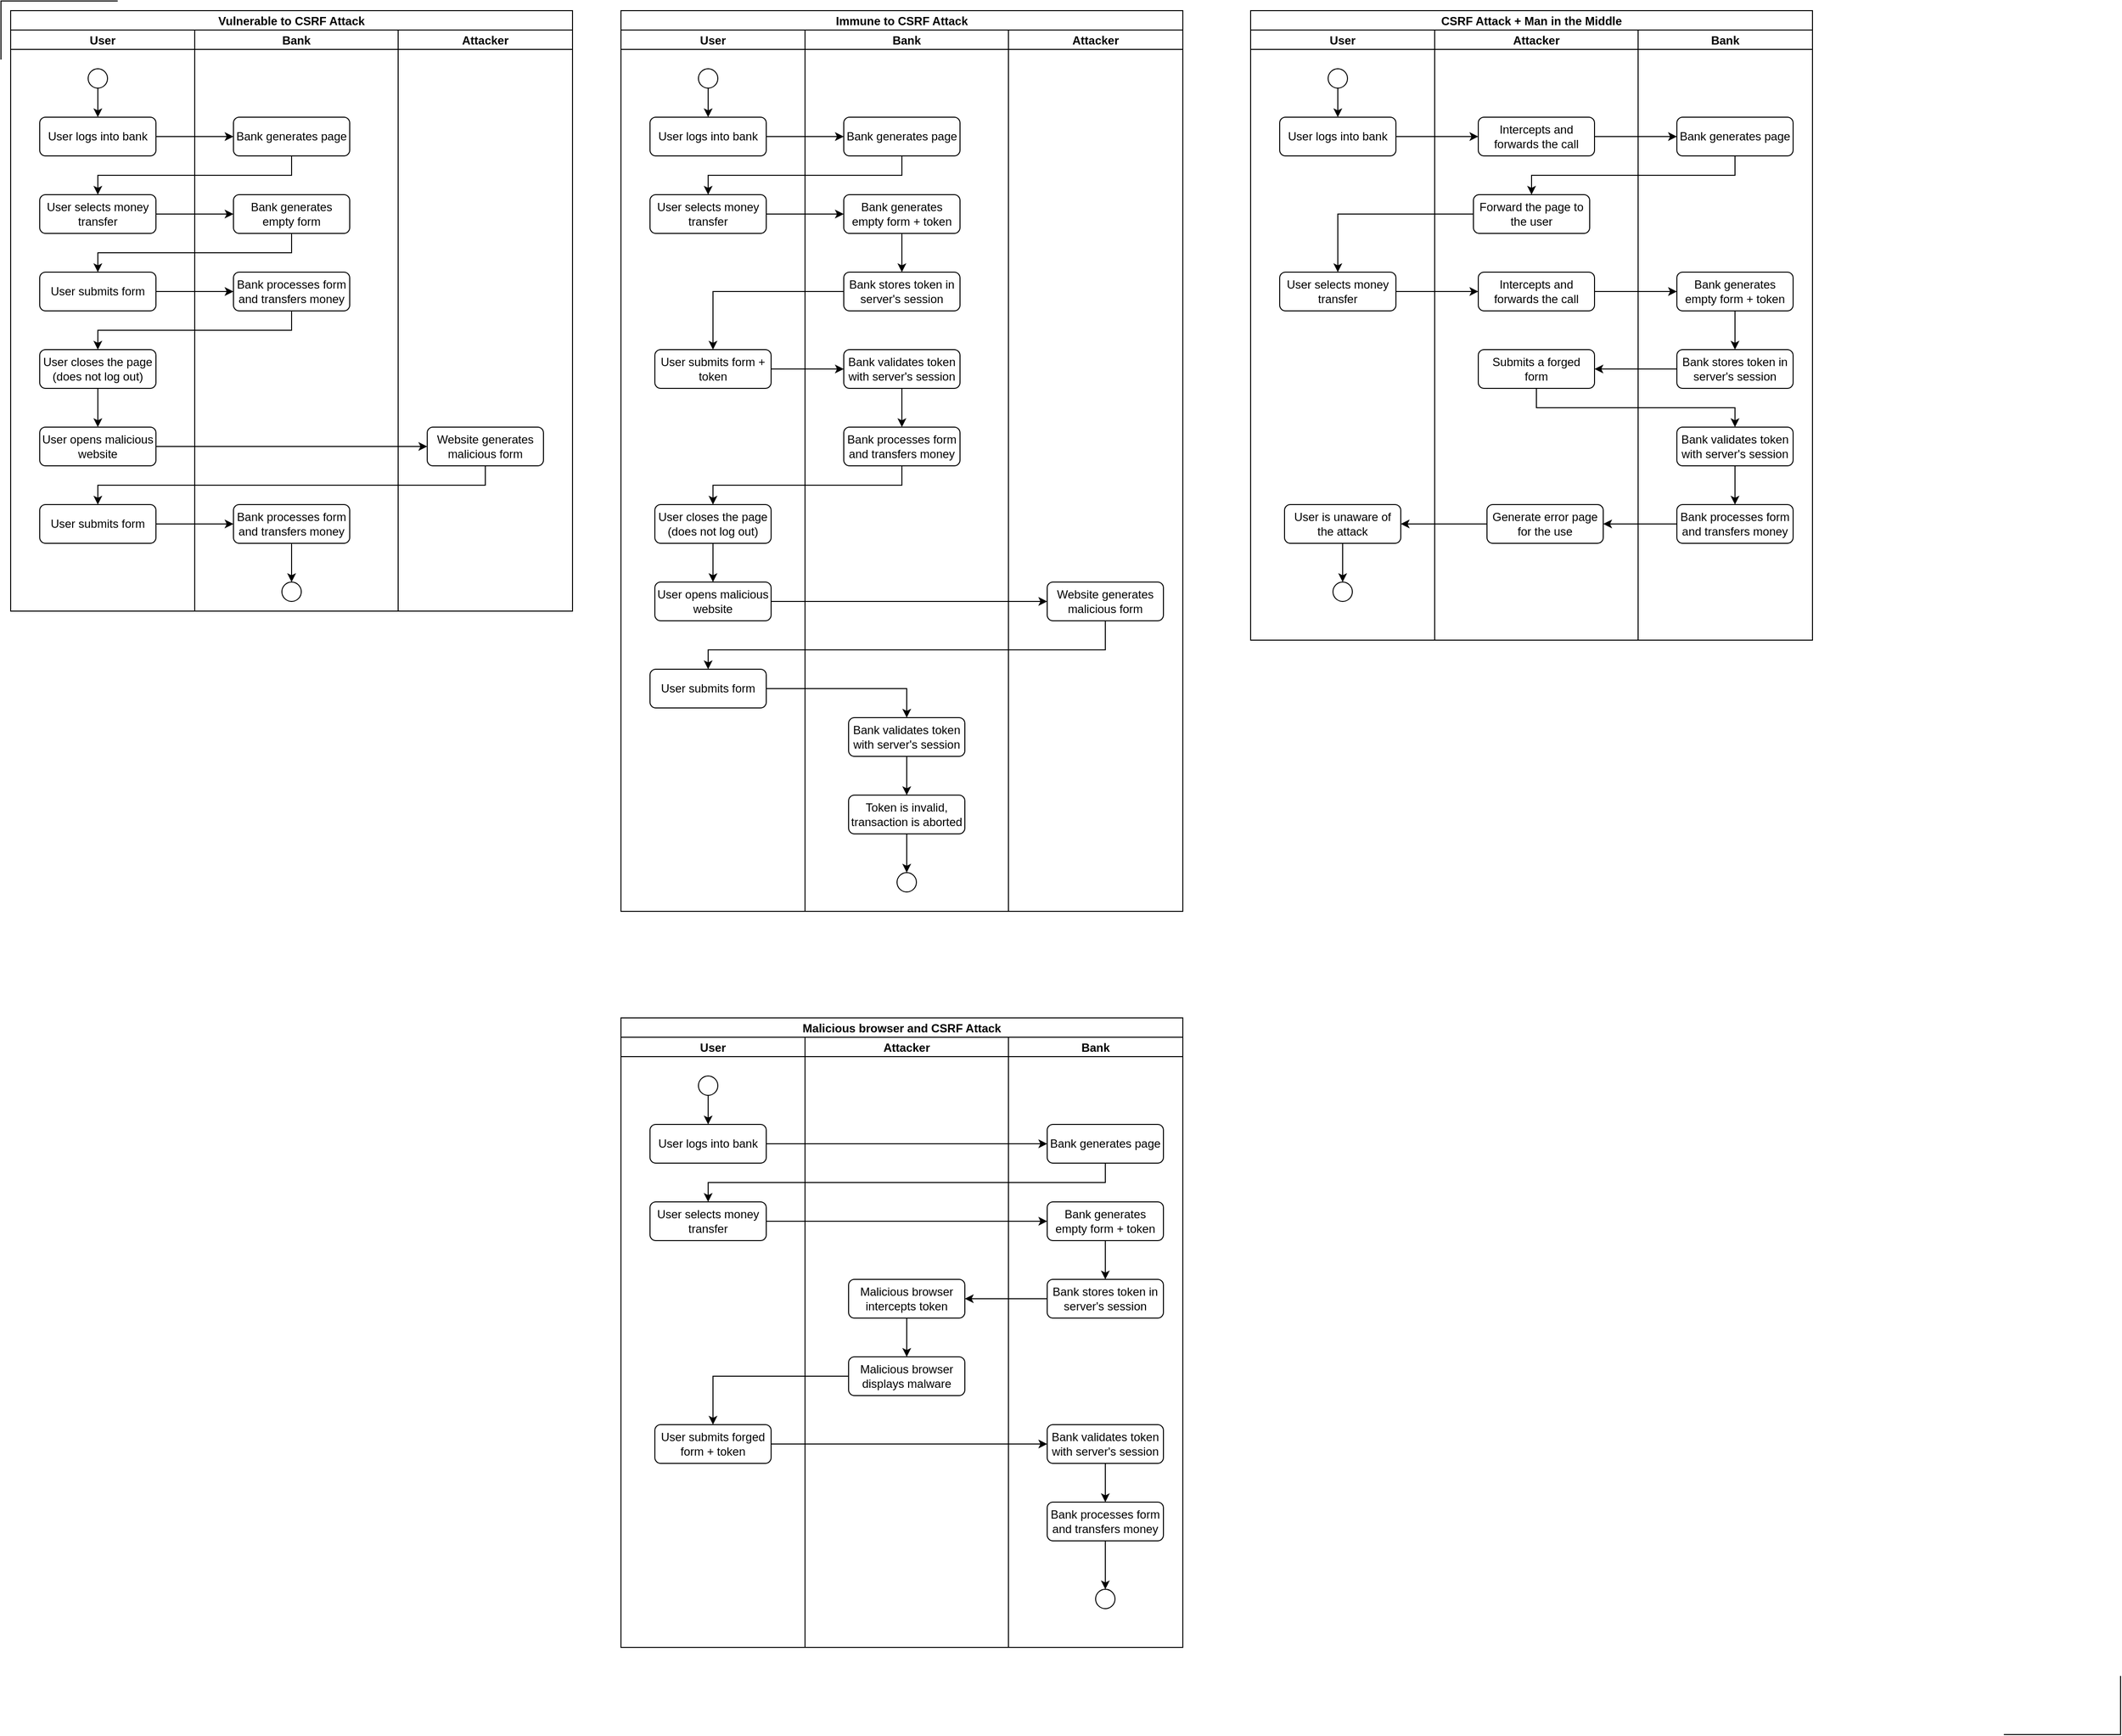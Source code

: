 <mxfile version="17.0.0" type="device"><diagram id="C5RBs43oDa-KdzZeNtuy" name="Page-1"><mxGraphModel dx="1653" dy="1008" grid="1" gridSize="10" guides="1" tooltips="1" connect="1" arrows="1" fold="1" page="1" pageScale="1" pageWidth="827" pageHeight="1169" math="0" shadow="0"><root><mxCell id="WIyWlLk6GJQsqaUBKTNV-0"/><mxCell id="WIyWlLk6GJQsqaUBKTNV-1" parent="WIyWlLk6GJQsqaUBKTNV-0"/><mxCell id="8cMcLEsgt0kkqjrDDpPG-2" value="" style="edgeStyle=orthogonalEdgeStyle;rounded=0;orthogonalLoop=1;jettySize=auto;html=1;" parent="WIyWlLk6GJQsqaUBKTNV-1" source="WIyWlLk6GJQsqaUBKTNV-3" target="WIyWlLk6GJQsqaUBKTNV-11" edge="1"><mxGeometry relative="1" as="geometry"/></mxCell><mxCell id="WIyWlLk6GJQsqaUBKTNV-3" value="User logs into bank" style="rounded=1;whiteSpace=wrap;html=1;fontSize=12;glass=0;strokeWidth=1;shadow=0;" parent="WIyWlLk6GJQsqaUBKTNV-1" vertex="1"><mxGeometry x="40" y="180" width="120" height="40" as="geometry"/></mxCell><mxCell id="8cMcLEsgt0kkqjrDDpPG-7" value="" style="edgeStyle=orthogonalEdgeStyle;rounded=0;orthogonalLoop=1;jettySize=auto;html=1;entryX=0.5;entryY=0;entryDx=0;entryDy=0;" parent="WIyWlLk6GJQsqaUBKTNV-1" source="WIyWlLk6GJQsqaUBKTNV-11" target="8cMcLEsgt0kkqjrDDpPG-3" edge="1"><mxGeometry relative="1" as="geometry"><Array as="points"><mxPoint x="300" y="240"/><mxPoint x="100" y="240"/></Array></mxGeometry></mxCell><mxCell id="WIyWlLk6GJQsqaUBKTNV-11" value="Bank generates page" style="rounded=1;whiteSpace=wrap;html=1;fontSize=12;glass=0;strokeWidth=1;shadow=0;" parent="WIyWlLk6GJQsqaUBKTNV-1" vertex="1"><mxGeometry x="240" y="180" width="120" height="40" as="geometry"/></mxCell><mxCell id="8cMcLEsgt0kkqjrDDpPG-1" value="" style="edgeStyle=orthogonalEdgeStyle;rounded=0;orthogonalLoop=1;jettySize=auto;html=1;" parent="WIyWlLk6GJQsqaUBKTNV-1" source="8cMcLEsgt0kkqjrDDpPG-0" target="WIyWlLk6GJQsqaUBKTNV-3" edge="1"><mxGeometry relative="1" as="geometry"/></mxCell><mxCell id="8cMcLEsgt0kkqjrDDpPG-0" value="" style="ellipse;whiteSpace=wrap;html=1;aspect=fixed;" parent="WIyWlLk6GJQsqaUBKTNV-1" vertex="1"><mxGeometry x="90" y="130" width="20" height="20" as="geometry"/></mxCell><mxCell id="8cMcLEsgt0kkqjrDDpPG-6" value="" style="edgeStyle=orthogonalEdgeStyle;rounded=0;orthogonalLoop=1;jettySize=auto;html=1;" parent="WIyWlLk6GJQsqaUBKTNV-1" source="8cMcLEsgt0kkqjrDDpPG-3" target="8cMcLEsgt0kkqjrDDpPG-5" edge="1"><mxGeometry relative="1" as="geometry"/></mxCell><mxCell id="8cMcLEsgt0kkqjrDDpPG-3" value="User selects money transfer" style="rounded=1;whiteSpace=wrap;html=1;fontSize=12;glass=0;strokeWidth=1;shadow=0;" parent="WIyWlLk6GJQsqaUBKTNV-1" vertex="1"><mxGeometry x="40" y="260" width="120" height="40" as="geometry"/></mxCell><mxCell id="8cMcLEsgt0kkqjrDDpPG-10" style="edgeStyle=orthogonalEdgeStyle;rounded=0;orthogonalLoop=1;jettySize=auto;html=1;" parent="WIyWlLk6GJQsqaUBKTNV-1" source="8cMcLEsgt0kkqjrDDpPG-5" target="8cMcLEsgt0kkqjrDDpPG-8" edge="1"><mxGeometry relative="1" as="geometry"><Array as="points"><mxPoint x="300" y="320"/><mxPoint x="100" y="320"/></Array></mxGeometry></mxCell><mxCell id="8cMcLEsgt0kkqjrDDpPG-5" value="Bank generates empty form" style="rounded=1;whiteSpace=wrap;html=1;fontSize=12;glass=0;strokeWidth=1;shadow=0;" parent="WIyWlLk6GJQsqaUBKTNV-1" vertex="1"><mxGeometry x="240" y="260" width="120" height="40" as="geometry"/></mxCell><mxCell id="8cMcLEsgt0kkqjrDDpPG-11" value="" style="edgeStyle=orthogonalEdgeStyle;rounded=0;orthogonalLoop=1;jettySize=auto;html=1;" parent="WIyWlLk6GJQsqaUBKTNV-1" source="8cMcLEsgt0kkqjrDDpPG-8" target="8cMcLEsgt0kkqjrDDpPG-9" edge="1"><mxGeometry relative="1" as="geometry"/></mxCell><mxCell id="8cMcLEsgt0kkqjrDDpPG-15" value="" style="edgeStyle=orthogonalEdgeStyle;rounded=0;orthogonalLoop=1;jettySize=auto;html=1;exitX=0.5;exitY=1;exitDx=0;exitDy=0;" parent="WIyWlLk6GJQsqaUBKTNV-1" source="8cMcLEsgt0kkqjrDDpPG-9" target="8cMcLEsgt0kkqjrDDpPG-14" edge="1"><mxGeometry relative="1" as="geometry"/></mxCell><mxCell id="8cMcLEsgt0kkqjrDDpPG-8" value="User submits form" style="rounded=1;whiteSpace=wrap;html=1;fontSize=12;glass=0;strokeWidth=1;shadow=0;" parent="WIyWlLk6GJQsqaUBKTNV-1" vertex="1"><mxGeometry x="40" y="340" width="120" height="40" as="geometry"/></mxCell><mxCell id="8cMcLEsgt0kkqjrDDpPG-9" value="Bank processes form and transfers money" style="rounded=1;whiteSpace=wrap;html=1;fontSize=12;glass=0;strokeWidth=1;shadow=0;" parent="WIyWlLk6GJQsqaUBKTNV-1" vertex="1"><mxGeometry x="240" y="340" width="120" height="40" as="geometry"/></mxCell><mxCell id="8cMcLEsgt0kkqjrDDpPG-17" value="" style="edgeStyle=orthogonalEdgeStyle;rounded=0;orthogonalLoop=1;jettySize=auto;html=1;" parent="WIyWlLk6GJQsqaUBKTNV-1" source="8cMcLEsgt0kkqjrDDpPG-14" target="8cMcLEsgt0kkqjrDDpPG-16" edge="1"><mxGeometry relative="1" as="geometry"/></mxCell><mxCell id="8cMcLEsgt0kkqjrDDpPG-14" value="User closes the page (does not log out)" style="rounded=1;whiteSpace=wrap;html=1;fontSize=12;glass=0;strokeWidth=1;shadow=0;" parent="WIyWlLk6GJQsqaUBKTNV-1" vertex="1"><mxGeometry x="40" y="420" width="120" height="40" as="geometry"/></mxCell><mxCell id="8cMcLEsgt0kkqjrDDpPG-20" value="" style="edgeStyle=orthogonalEdgeStyle;rounded=0;orthogonalLoop=1;jettySize=auto;html=1;" parent="WIyWlLk6GJQsqaUBKTNV-1" source="8cMcLEsgt0kkqjrDDpPG-16" target="8cMcLEsgt0kkqjrDDpPG-18" edge="1"><mxGeometry relative="1" as="geometry"/></mxCell><mxCell id="8cMcLEsgt0kkqjrDDpPG-16" value="User opens malicious website" style="rounded=1;whiteSpace=wrap;html=1;fontSize=12;glass=0;strokeWidth=1;shadow=0;" parent="WIyWlLk6GJQsqaUBKTNV-1" vertex="1"><mxGeometry x="40" y="500" width="120" height="40" as="geometry"/></mxCell><mxCell id="8cMcLEsgt0kkqjrDDpPG-24" value="" style="edgeStyle=orthogonalEdgeStyle;rounded=0;orthogonalLoop=1;jettySize=auto;html=1;" parent="WIyWlLk6GJQsqaUBKTNV-1" source="8cMcLEsgt0kkqjrDDpPG-18" target="8cMcLEsgt0kkqjrDDpPG-21" edge="1"><mxGeometry relative="1" as="geometry"><Array as="points"><mxPoint x="500" y="560"/><mxPoint x="100" y="560"/></Array></mxGeometry></mxCell><mxCell id="8cMcLEsgt0kkqjrDDpPG-18" value="Website generates malicious form" style="rounded=1;whiteSpace=wrap;html=1;fontSize=12;glass=0;strokeWidth=1;shadow=0;" parent="WIyWlLk6GJQsqaUBKTNV-1" vertex="1"><mxGeometry x="440" y="500" width="120" height="40" as="geometry"/></mxCell><mxCell id="8cMcLEsgt0kkqjrDDpPG-23" value="" style="edgeStyle=orthogonalEdgeStyle;rounded=0;orthogonalLoop=1;jettySize=auto;html=1;" parent="WIyWlLk6GJQsqaUBKTNV-1" source="8cMcLEsgt0kkqjrDDpPG-21" target="8cMcLEsgt0kkqjrDDpPG-22" edge="1"><mxGeometry relative="1" as="geometry"/></mxCell><mxCell id="8cMcLEsgt0kkqjrDDpPG-21" value="User submits form" style="rounded=1;whiteSpace=wrap;html=1;fontSize=12;glass=0;strokeWidth=1;shadow=0;" parent="WIyWlLk6GJQsqaUBKTNV-1" vertex="1"><mxGeometry x="40" y="580" width="120" height="40" as="geometry"/></mxCell><mxCell id="8cMcLEsgt0kkqjrDDpPG-26" value="" style="edgeStyle=orthogonalEdgeStyle;rounded=0;orthogonalLoop=1;jettySize=auto;html=1;" parent="WIyWlLk6GJQsqaUBKTNV-1" source="8cMcLEsgt0kkqjrDDpPG-22" target="8cMcLEsgt0kkqjrDDpPG-25" edge="1"><mxGeometry relative="1" as="geometry"/></mxCell><mxCell id="8cMcLEsgt0kkqjrDDpPG-22" value="Bank processes form and transfers money" style="rounded=1;whiteSpace=wrap;html=1;fontSize=12;glass=0;strokeWidth=1;shadow=0;" parent="WIyWlLk6GJQsqaUBKTNV-1" vertex="1"><mxGeometry x="240" y="580" width="120" height="40" as="geometry"/></mxCell><mxCell id="8cMcLEsgt0kkqjrDDpPG-25" value="" style="ellipse;whiteSpace=wrap;html=1;aspect=fixed;" parent="WIyWlLk6GJQsqaUBKTNV-1" vertex="1"><mxGeometry x="290" y="660" width="20" height="20" as="geometry"/></mxCell><mxCell id="8cMcLEsgt0kkqjrDDpPG-27" value="Vulnerable to CSRF Attack" style="swimlane;childLayout=stackLayout;resizeParent=1;resizeParentMax=0;startSize=20;" parent="WIyWlLk6GJQsqaUBKTNV-1" vertex="1"><mxGeometry x="10" y="70" width="580" height="620" as="geometry"/></mxCell><mxCell id="8cMcLEsgt0kkqjrDDpPG-28" value="User" style="swimlane;startSize=20;" parent="8cMcLEsgt0kkqjrDDpPG-27" vertex="1"><mxGeometry y="20" width="190" height="600" as="geometry"/></mxCell><mxCell id="8cMcLEsgt0kkqjrDDpPG-29" value="Bank" style="swimlane;startSize=20;" parent="8cMcLEsgt0kkqjrDDpPG-27" vertex="1"><mxGeometry x="190" y="20" width="210" height="600" as="geometry"/></mxCell><mxCell id="8cMcLEsgt0kkqjrDDpPG-30" value="Attacker" style="swimlane;startSize=20;" parent="8cMcLEsgt0kkqjrDDpPG-27" vertex="1"><mxGeometry x="400" y="20" width="180" height="600" as="geometry"/></mxCell><mxCell id="8cMcLEsgt0kkqjrDDpPG-32" value="" style="edgeStyle=orthogonalEdgeStyle;rounded=0;orthogonalLoop=1;jettySize=auto;html=1;" parent="WIyWlLk6GJQsqaUBKTNV-1" source="8cMcLEsgt0kkqjrDDpPG-33" target="8cMcLEsgt0kkqjrDDpPG-35" edge="1"><mxGeometry relative="1" as="geometry"/></mxCell><mxCell id="8cMcLEsgt0kkqjrDDpPG-33" value="User logs into bank" style="rounded=1;whiteSpace=wrap;html=1;fontSize=12;glass=0;strokeWidth=1;shadow=0;" parent="WIyWlLk6GJQsqaUBKTNV-1" vertex="1"><mxGeometry x="670" y="180" width="120" height="40" as="geometry"/></mxCell><mxCell id="8cMcLEsgt0kkqjrDDpPG-34" value="" style="edgeStyle=orthogonalEdgeStyle;rounded=0;orthogonalLoop=1;jettySize=auto;html=1;entryX=0.5;entryY=0;entryDx=0;entryDy=0;" parent="WIyWlLk6GJQsqaUBKTNV-1" source="8cMcLEsgt0kkqjrDDpPG-35" target="8cMcLEsgt0kkqjrDDpPG-39" edge="1"><mxGeometry relative="1" as="geometry"><Array as="points"><mxPoint x="930" y="240"/><mxPoint x="730" y="240"/></Array></mxGeometry></mxCell><mxCell id="8cMcLEsgt0kkqjrDDpPG-35" value="Bank generates page" style="rounded=1;whiteSpace=wrap;html=1;fontSize=12;glass=0;strokeWidth=1;shadow=0;" parent="WIyWlLk6GJQsqaUBKTNV-1" vertex="1"><mxGeometry x="870" y="180" width="120" height="40" as="geometry"/></mxCell><mxCell id="8cMcLEsgt0kkqjrDDpPG-36" value="" style="edgeStyle=orthogonalEdgeStyle;rounded=0;orthogonalLoop=1;jettySize=auto;html=1;" parent="WIyWlLk6GJQsqaUBKTNV-1" source="8cMcLEsgt0kkqjrDDpPG-37" target="8cMcLEsgt0kkqjrDDpPG-33" edge="1"><mxGeometry relative="1" as="geometry"/></mxCell><mxCell id="8cMcLEsgt0kkqjrDDpPG-37" value="" style="ellipse;whiteSpace=wrap;html=1;aspect=fixed;" parent="WIyWlLk6GJQsqaUBKTNV-1" vertex="1"><mxGeometry x="720" y="130" width="20" height="20" as="geometry"/></mxCell><mxCell id="8cMcLEsgt0kkqjrDDpPG-38" value="" style="edgeStyle=orthogonalEdgeStyle;rounded=0;orthogonalLoop=1;jettySize=auto;html=1;" parent="WIyWlLk6GJQsqaUBKTNV-1" source="8cMcLEsgt0kkqjrDDpPG-39" target="8cMcLEsgt0kkqjrDDpPG-41" edge="1"><mxGeometry relative="1" as="geometry"/></mxCell><mxCell id="8cMcLEsgt0kkqjrDDpPG-39" value="User selects money transfer" style="rounded=1;whiteSpace=wrap;html=1;fontSize=12;glass=0;strokeWidth=1;shadow=0;" parent="WIyWlLk6GJQsqaUBKTNV-1" vertex="1"><mxGeometry x="670" y="260" width="120" height="40" as="geometry"/></mxCell><mxCell id="8cMcLEsgt0kkqjrDDpPG-40" style="edgeStyle=orthogonalEdgeStyle;rounded=0;orthogonalLoop=1;jettySize=auto;html=1;entryX=0.5;entryY=0;entryDx=0;entryDy=0;" parent="WIyWlLk6GJQsqaUBKTNV-1" source="8cMcLEsgt0kkqjrDDpPG-41" target="8cMcLEsgt0kkqjrDDpPG-61" edge="1"><mxGeometry relative="1" as="geometry"><Array as="points"><mxPoint x="930" y="330"/><mxPoint x="930" y="330"/></Array></mxGeometry></mxCell><mxCell id="8cMcLEsgt0kkqjrDDpPG-41" value="Bank generates empty form + token" style="rounded=1;whiteSpace=wrap;html=1;fontSize=12;glass=0;strokeWidth=1;shadow=0;" parent="WIyWlLk6GJQsqaUBKTNV-1" vertex="1"><mxGeometry x="870" y="260" width="120" height="40" as="geometry"/></mxCell><mxCell id="8cMcLEsgt0kkqjrDDpPG-57" value="Immune to CSRF Attack" style="swimlane;childLayout=stackLayout;resizeParent=1;resizeParentMax=0;startSize=20;" parent="WIyWlLk6GJQsqaUBKTNV-1" vertex="1"><mxGeometry x="640" y="70" width="580" height="930" as="geometry"/></mxCell><mxCell id="8cMcLEsgt0kkqjrDDpPG-58" value="User" style="swimlane;startSize=20;" parent="8cMcLEsgt0kkqjrDDpPG-57" vertex="1"><mxGeometry y="20" width="190" height="910" as="geometry"/></mxCell><mxCell id="8cMcLEsgt0kkqjrDDpPG-44" value="User submits form + token" style="rounded=1;whiteSpace=wrap;html=1;fontSize=12;glass=0;strokeWidth=1;shadow=0;" parent="8cMcLEsgt0kkqjrDDpPG-58" vertex="1"><mxGeometry x="35" y="330" width="120" height="40" as="geometry"/></mxCell><mxCell id="8cMcLEsgt0kkqjrDDpPG-47" value="User closes the page (does not log out)" style="rounded=1;whiteSpace=wrap;html=1;fontSize=12;glass=0;strokeWidth=1;shadow=0;" parent="8cMcLEsgt0kkqjrDDpPG-58" vertex="1"><mxGeometry x="35" y="490" width="120" height="40" as="geometry"/></mxCell><mxCell id="8cMcLEsgt0kkqjrDDpPG-49" value="User opens malicious website" style="rounded=1;whiteSpace=wrap;html=1;fontSize=12;glass=0;strokeWidth=1;shadow=0;" parent="8cMcLEsgt0kkqjrDDpPG-58" vertex="1"><mxGeometry x="35" y="570" width="120" height="40" as="geometry"/></mxCell><mxCell id="8cMcLEsgt0kkqjrDDpPG-46" value="" style="edgeStyle=orthogonalEdgeStyle;rounded=0;orthogonalLoop=1;jettySize=auto;html=1;" parent="8cMcLEsgt0kkqjrDDpPG-58" source="8cMcLEsgt0kkqjrDDpPG-47" target="8cMcLEsgt0kkqjrDDpPG-49" edge="1"><mxGeometry relative="1" as="geometry"/></mxCell><mxCell id="8cMcLEsgt0kkqjrDDpPG-53" value="User submits form" style="rounded=1;whiteSpace=wrap;html=1;fontSize=12;glass=0;strokeWidth=1;shadow=0;" parent="8cMcLEsgt0kkqjrDDpPG-58" vertex="1"><mxGeometry x="30" y="660" width="120" height="40" as="geometry"/></mxCell><mxCell id="8cMcLEsgt0kkqjrDDpPG-59" value="Bank" style="swimlane;startSize=20;" parent="8cMcLEsgt0kkqjrDDpPG-57" vertex="1"><mxGeometry x="190" y="20" width="210" height="910" as="geometry"/></mxCell><mxCell id="8cMcLEsgt0kkqjrDDpPG-45" value="Bank processes form and transfers money" style="rounded=1;whiteSpace=wrap;html=1;fontSize=12;glass=0;strokeWidth=1;shadow=0;" parent="8cMcLEsgt0kkqjrDDpPG-59" vertex="1"><mxGeometry x="40" y="410" width="120" height="40" as="geometry"/></mxCell><mxCell id="8cMcLEsgt0kkqjrDDpPG-55" value="Bank validates token with server's session" style="rounded=1;whiteSpace=wrap;html=1;fontSize=12;glass=0;strokeWidth=1;shadow=0;" parent="8cMcLEsgt0kkqjrDDpPG-59" vertex="1"><mxGeometry x="45" y="710" width="120" height="40" as="geometry"/></mxCell><mxCell id="8cMcLEsgt0kkqjrDDpPG-56" value="" style="ellipse;whiteSpace=wrap;html=1;aspect=fixed;" parent="8cMcLEsgt0kkqjrDDpPG-59" vertex="1"><mxGeometry x="95" y="870" width="20" height="20" as="geometry"/></mxCell><mxCell id="8cMcLEsgt0kkqjrDDpPG-54" value="" style="edgeStyle=orthogonalEdgeStyle;rounded=0;orthogonalLoop=1;jettySize=auto;html=1;entryX=0.5;entryY=0;entryDx=0;entryDy=0;" parent="8cMcLEsgt0kkqjrDDpPG-59" source="8cMcLEsgt0kkqjrDDpPG-55" target="8cMcLEsgt0kkqjrDDpPG-66" edge="1"><mxGeometry relative="1" as="geometry"/></mxCell><mxCell id="8cMcLEsgt0kkqjrDDpPG-61" value="&lt;div&gt;Bank stores token in server's session&lt;/div&gt;" style="rounded=1;whiteSpace=wrap;html=1;fontSize=12;glass=0;strokeWidth=1;shadow=0;" parent="8cMcLEsgt0kkqjrDDpPG-59" vertex="1"><mxGeometry x="40" y="250" width="120" height="40" as="geometry"/></mxCell><mxCell id="8cMcLEsgt0kkqjrDDpPG-65" value="" style="edgeStyle=orthogonalEdgeStyle;rounded=0;orthogonalLoop=1;jettySize=auto;html=1;" parent="8cMcLEsgt0kkqjrDDpPG-59" source="8cMcLEsgt0kkqjrDDpPG-64" target="8cMcLEsgt0kkqjrDDpPG-45" edge="1"><mxGeometry relative="1" as="geometry"/></mxCell><mxCell id="8cMcLEsgt0kkqjrDDpPG-64" value="Bank validates token with server's session" style="rounded=1;whiteSpace=wrap;html=1;fontSize=12;glass=0;strokeWidth=1;shadow=0;" parent="8cMcLEsgt0kkqjrDDpPG-59" vertex="1"><mxGeometry x="40" y="330" width="120" height="40" as="geometry"/></mxCell><mxCell id="8cMcLEsgt0kkqjrDDpPG-67" value="" style="edgeStyle=orthogonalEdgeStyle;rounded=0;orthogonalLoop=1;jettySize=auto;html=1;" parent="8cMcLEsgt0kkqjrDDpPG-59" source="8cMcLEsgt0kkqjrDDpPG-66" target="8cMcLEsgt0kkqjrDDpPG-56" edge="1"><mxGeometry relative="1" as="geometry"/></mxCell><mxCell id="8cMcLEsgt0kkqjrDDpPG-66" value="Token is invalid, transaction is aborted" style="rounded=1;whiteSpace=wrap;html=1;fontSize=12;glass=0;strokeWidth=1;shadow=0;" parent="8cMcLEsgt0kkqjrDDpPG-59" vertex="1"><mxGeometry x="45" y="790" width="120" height="40" as="geometry"/></mxCell><mxCell id="8cMcLEsgt0kkqjrDDpPG-60" value="Attacker" style="swimlane;startSize=20;" parent="8cMcLEsgt0kkqjrDDpPG-57" vertex="1"><mxGeometry x="400" y="20" width="180" height="910" as="geometry"/></mxCell><mxCell id="8cMcLEsgt0kkqjrDDpPG-51" value="Website generates malicious form" style="rounded=1;whiteSpace=wrap;html=1;fontSize=12;glass=0;strokeWidth=1;shadow=0;" parent="8cMcLEsgt0kkqjrDDpPG-60" vertex="1"><mxGeometry x="40" y="570" width="120" height="40" as="geometry"/></mxCell><mxCell id="8cMcLEsgt0kkqjrDDpPG-43" value="" style="edgeStyle=orthogonalEdgeStyle;rounded=0;orthogonalLoop=1;jettySize=auto;html=1;exitX=0.5;exitY=1;exitDx=0;exitDy=0;" parent="8cMcLEsgt0kkqjrDDpPG-57" source="8cMcLEsgt0kkqjrDDpPG-45" target="8cMcLEsgt0kkqjrDDpPG-47" edge="1"><mxGeometry relative="1" as="geometry"/></mxCell><mxCell id="8cMcLEsgt0kkqjrDDpPG-42" value="" style="edgeStyle=orthogonalEdgeStyle;rounded=0;orthogonalLoop=1;jettySize=auto;html=1;" parent="8cMcLEsgt0kkqjrDDpPG-57" source="8cMcLEsgt0kkqjrDDpPG-44" target="8cMcLEsgt0kkqjrDDpPG-64" edge="1"><mxGeometry relative="1" as="geometry"><mxPoint x="250" y="370" as="targetPoint"/><Array as="points"/></mxGeometry></mxCell><mxCell id="8cMcLEsgt0kkqjrDDpPG-52" value="" style="edgeStyle=orthogonalEdgeStyle;rounded=0;orthogonalLoop=1;jettySize=auto;html=1;" parent="8cMcLEsgt0kkqjrDDpPG-57" source="8cMcLEsgt0kkqjrDDpPG-53" target="8cMcLEsgt0kkqjrDDpPG-55" edge="1"><mxGeometry relative="1" as="geometry"/></mxCell><mxCell id="8cMcLEsgt0kkqjrDDpPG-50" value="" style="edgeStyle=orthogonalEdgeStyle;rounded=0;orthogonalLoop=1;jettySize=auto;html=1;" parent="8cMcLEsgt0kkqjrDDpPG-57" source="8cMcLEsgt0kkqjrDDpPG-51" target="8cMcLEsgt0kkqjrDDpPG-53" edge="1"><mxGeometry relative="1" as="geometry"><Array as="points"><mxPoint x="90" y="660"/></Array></mxGeometry></mxCell><mxCell id="8cMcLEsgt0kkqjrDDpPG-48" value="" style="edgeStyle=orthogonalEdgeStyle;rounded=0;orthogonalLoop=1;jettySize=auto;html=1;" parent="8cMcLEsgt0kkqjrDDpPG-57" source="8cMcLEsgt0kkqjrDDpPG-49" target="8cMcLEsgt0kkqjrDDpPG-51" edge="1"><mxGeometry relative="1" as="geometry"/></mxCell><mxCell id="8cMcLEsgt0kkqjrDDpPG-63" value="" style="edgeStyle=orthogonalEdgeStyle;rounded=0;orthogonalLoop=1;jettySize=auto;html=1;" parent="8cMcLEsgt0kkqjrDDpPG-57" source="8cMcLEsgt0kkqjrDDpPG-61" target="8cMcLEsgt0kkqjrDDpPG-44" edge="1"><mxGeometry relative="1" as="geometry"/></mxCell><mxCell id="8cMcLEsgt0kkqjrDDpPG-68" value="" style="shape=partialRectangle;whiteSpace=wrap;html=1;bottom=0;right=0;fillColor=none;" parent="WIyWlLk6GJQsqaUBKTNV-1" vertex="1"><mxGeometry y="60" width="120" height="60" as="geometry"/></mxCell><mxCell id="XbfTNyI1AYg-lKinc2ip-0" value="" style="edgeStyle=orthogonalEdgeStyle;rounded=0;orthogonalLoop=1;jettySize=auto;html=1;entryX=0;entryY=0.5;entryDx=0;entryDy=0;" edge="1" parent="WIyWlLk6GJQsqaUBKTNV-1" source="XbfTNyI1AYg-lKinc2ip-1" target="XbfTNyI1AYg-lKinc2ip-37"><mxGeometry relative="1" as="geometry"/></mxCell><mxCell id="XbfTNyI1AYg-lKinc2ip-1" value="User logs into bank" style="rounded=1;whiteSpace=wrap;html=1;fontSize=12;glass=0;strokeWidth=1;shadow=0;" vertex="1" parent="WIyWlLk6GJQsqaUBKTNV-1"><mxGeometry x="1320" y="180" width="120" height="40" as="geometry"/></mxCell><mxCell id="XbfTNyI1AYg-lKinc2ip-4" value="" style="edgeStyle=orthogonalEdgeStyle;rounded=0;orthogonalLoop=1;jettySize=auto;html=1;" edge="1" parent="WIyWlLk6GJQsqaUBKTNV-1" source="XbfTNyI1AYg-lKinc2ip-5" target="XbfTNyI1AYg-lKinc2ip-1"><mxGeometry relative="1" as="geometry"/></mxCell><mxCell id="XbfTNyI1AYg-lKinc2ip-5" value="" style="ellipse;whiteSpace=wrap;html=1;aspect=fixed;" vertex="1" parent="WIyWlLk6GJQsqaUBKTNV-1"><mxGeometry x="1370" y="130" width="20" height="20" as="geometry"/></mxCell><mxCell id="XbfTNyI1AYg-lKinc2ip-10" value="CSRF Attack + Man in the Middle" style="swimlane;childLayout=stackLayout;resizeParent=1;resizeParentMax=0;startSize=20;" vertex="1" parent="WIyWlLk6GJQsqaUBKTNV-1"><mxGeometry x="1290" y="70" width="580" height="650" as="geometry"/></mxCell><mxCell id="XbfTNyI1AYg-lKinc2ip-49" value="" style="edgeStyle=orthogonalEdgeStyle;rounded=0;orthogonalLoop=1;jettySize=auto;html=1;" edge="1" parent="XbfTNyI1AYg-lKinc2ip-10" source="XbfTNyI1AYg-lKinc2ip-18" target="XbfTNyI1AYg-lKinc2ip-13"><mxGeometry relative="1" as="geometry"/></mxCell><mxCell id="XbfTNyI1AYg-lKinc2ip-15" value="" style="edgeStyle=orthogonalEdgeStyle;rounded=0;orthogonalLoop=1;jettySize=auto;html=1;" edge="1" parent="XbfTNyI1AYg-lKinc2ip-10" source="XbfTNyI1AYg-lKinc2ip-13" target="XbfTNyI1AYg-lKinc2ip-14"><mxGeometry relative="1" as="geometry"/></mxCell><mxCell id="XbfTNyI1AYg-lKinc2ip-54" value="" style="edgeStyle=orthogonalEdgeStyle;rounded=0;orthogonalLoop=1;jettySize=auto;html=1;" edge="1" parent="XbfTNyI1AYg-lKinc2ip-10" source="XbfTNyI1AYg-lKinc2ip-52" target="XbfTNyI1AYg-lKinc2ip-53"><mxGeometry relative="1" as="geometry"/></mxCell><mxCell id="XbfTNyI1AYg-lKinc2ip-56" value="" style="edgeStyle=orthogonalEdgeStyle;rounded=0;orthogonalLoop=1;jettySize=auto;html=1;" edge="1" parent="XbfTNyI1AYg-lKinc2ip-10" source="XbfTNyI1AYg-lKinc2ip-53" target="XbfTNyI1AYg-lKinc2ip-55"><mxGeometry relative="1" as="geometry"><Array as="points"><mxPoint x="400" y="290"/><mxPoint x="400" y="290"/></Array></mxGeometry></mxCell><mxCell id="XbfTNyI1AYg-lKinc2ip-11" value="User" style="swimlane;startSize=20;" vertex="1" parent="XbfTNyI1AYg-lKinc2ip-10"><mxGeometry y="20" width="190" height="630" as="geometry"/></mxCell><mxCell id="XbfTNyI1AYg-lKinc2ip-51" value="" style="edgeStyle=orthogonalEdgeStyle;rounded=0;orthogonalLoop=1;jettySize=auto;html=1;" edge="1" parent="XbfTNyI1AYg-lKinc2ip-11" source="XbfTNyI1AYg-lKinc2ip-14" target="XbfTNyI1AYg-lKinc2ip-20"><mxGeometry relative="1" as="geometry"/></mxCell><mxCell id="XbfTNyI1AYg-lKinc2ip-14" value="User is unaware of the attack" style="rounded=1;whiteSpace=wrap;html=1;fontSize=12;glass=0;strokeWidth=1;shadow=0;" vertex="1" parent="XbfTNyI1AYg-lKinc2ip-11"><mxGeometry x="35" y="490" width="120" height="40" as="geometry"/></mxCell><mxCell id="XbfTNyI1AYg-lKinc2ip-20" value="" style="ellipse;whiteSpace=wrap;html=1;aspect=fixed;" vertex="1" parent="XbfTNyI1AYg-lKinc2ip-11"><mxGeometry x="85" y="570" width="20" height="20" as="geometry"/></mxCell><mxCell id="XbfTNyI1AYg-lKinc2ip-52" value="User selects money transfer" style="rounded=1;whiteSpace=wrap;html=1;fontSize=12;glass=0;strokeWidth=1;shadow=0;" vertex="1" parent="XbfTNyI1AYg-lKinc2ip-11"><mxGeometry x="30" y="250" width="120" height="40" as="geometry"/></mxCell><mxCell id="XbfTNyI1AYg-lKinc2ip-17" value="Attacker" style="swimlane;startSize=20;" vertex="1" parent="XbfTNyI1AYg-lKinc2ip-10"><mxGeometry x="190" y="20" width="210" height="630" as="geometry"/></mxCell><mxCell id="XbfTNyI1AYg-lKinc2ip-37" value="Intercepts and forwards the call" style="rounded=1;whiteSpace=wrap;html=1;fontSize=12;glass=0;strokeWidth=1;shadow=0;" vertex="1" parent="XbfTNyI1AYg-lKinc2ip-17"><mxGeometry x="45" y="90" width="120" height="40" as="geometry"/></mxCell><mxCell id="XbfTNyI1AYg-lKinc2ip-13" value="Generate error page for the use" style="rounded=1;whiteSpace=wrap;html=1;fontSize=12;glass=0;strokeWidth=1;shadow=0;" vertex="1" parent="XbfTNyI1AYg-lKinc2ip-17"><mxGeometry x="54" y="490" width="120" height="40" as="geometry"/></mxCell><mxCell id="XbfTNyI1AYg-lKinc2ip-53" value="Intercepts and forwards the call" style="rounded=1;whiteSpace=wrap;html=1;fontSize=12;glass=0;strokeWidth=1;shadow=0;" vertex="1" parent="XbfTNyI1AYg-lKinc2ip-17"><mxGeometry x="45" y="250" width="120" height="40" as="geometry"/></mxCell><mxCell id="XbfTNyI1AYg-lKinc2ip-59" value="Forward the page to the user" style="rounded=1;whiteSpace=wrap;html=1;fontSize=12;glass=0;strokeWidth=1;shadow=0;" vertex="1" parent="XbfTNyI1AYg-lKinc2ip-17"><mxGeometry x="40" y="170" width="120" height="40" as="geometry"/></mxCell><mxCell id="XbfTNyI1AYg-lKinc2ip-40" value="Submits a forged form" style="rounded=1;whiteSpace=wrap;html=1;fontSize=12;glass=0;strokeWidth=1;shadow=0;" vertex="1" parent="XbfTNyI1AYg-lKinc2ip-17"><mxGeometry x="45" y="330" width="120" height="40" as="geometry"/></mxCell><mxCell id="XbfTNyI1AYg-lKinc2ip-27" value="Bank" style="swimlane;startSize=20;" vertex="1" parent="XbfTNyI1AYg-lKinc2ip-10"><mxGeometry x="400" y="20" width="180" height="630" as="geometry"/></mxCell><mxCell id="XbfTNyI1AYg-lKinc2ip-3" value="Bank generates page" style="rounded=1;whiteSpace=wrap;html=1;fontSize=12;glass=0;strokeWidth=1;shadow=0;" vertex="1" parent="XbfTNyI1AYg-lKinc2ip-27"><mxGeometry x="40" y="90" width="120" height="40" as="geometry"/></mxCell><mxCell id="XbfTNyI1AYg-lKinc2ip-22" value="&lt;div&gt;Bank stores token in server's session&lt;/div&gt;" style="rounded=1;whiteSpace=wrap;html=1;fontSize=12;glass=0;strokeWidth=1;shadow=0;" vertex="1" parent="XbfTNyI1AYg-lKinc2ip-27"><mxGeometry x="40" y="330" width="120" height="40" as="geometry"/></mxCell><mxCell id="XbfTNyI1AYg-lKinc2ip-24" value="Bank validates token with server's session" style="rounded=1;whiteSpace=wrap;html=1;fontSize=12;glass=0;strokeWidth=1;shadow=0;" vertex="1" parent="XbfTNyI1AYg-lKinc2ip-27"><mxGeometry x="40" y="410" width="120" height="40" as="geometry"/></mxCell><mxCell id="XbfTNyI1AYg-lKinc2ip-18" value="Bank processes form and transfers money" style="rounded=1;whiteSpace=wrap;html=1;fontSize=12;glass=0;strokeWidth=1;shadow=0;" vertex="1" parent="XbfTNyI1AYg-lKinc2ip-27"><mxGeometry x="40" y="490" width="120" height="40" as="geometry"/></mxCell><mxCell id="XbfTNyI1AYg-lKinc2ip-23" value="" style="edgeStyle=orthogonalEdgeStyle;rounded=0;orthogonalLoop=1;jettySize=auto;html=1;" edge="1" parent="XbfTNyI1AYg-lKinc2ip-27" source="XbfTNyI1AYg-lKinc2ip-24" target="XbfTNyI1AYg-lKinc2ip-18"><mxGeometry relative="1" as="geometry"/></mxCell><mxCell id="XbfTNyI1AYg-lKinc2ip-62" value="" style="edgeStyle=orthogonalEdgeStyle;rounded=0;orthogonalLoop=1;jettySize=auto;html=1;" edge="1" parent="XbfTNyI1AYg-lKinc2ip-27" source="XbfTNyI1AYg-lKinc2ip-55" target="XbfTNyI1AYg-lKinc2ip-22"><mxGeometry relative="1" as="geometry"/></mxCell><mxCell id="XbfTNyI1AYg-lKinc2ip-55" value="Bank generates empty form + token" style="rounded=1;whiteSpace=wrap;html=1;fontSize=12;glass=0;strokeWidth=1;shadow=0;" vertex="1" parent="XbfTNyI1AYg-lKinc2ip-27"><mxGeometry x="40" y="250" width="120" height="40" as="geometry"/></mxCell><mxCell id="XbfTNyI1AYg-lKinc2ip-38" value="" style="edgeStyle=orthogonalEdgeStyle;rounded=0;orthogonalLoop=1;jettySize=auto;html=1;" edge="1" parent="XbfTNyI1AYg-lKinc2ip-10" source="XbfTNyI1AYg-lKinc2ip-37" target="XbfTNyI1AYg-lKinc2ip-3"><mxGeometry relative="1" as="geometry"><Array as="points"><mxPoint x="400" y="130"/><mxPoint x="400" y="130"/></Array></mxGeometry></mxCell><mxCell id="XbfTNyI1AYg-lKinc2ip-39" value="" style="edgeStyle=orthogonalEdgeStyle;rounded=0;orthogonalLoop=1;jettySize=auto;html=1;entryX=0.5;entryY=0;entryDx=0;entryDy=0;" edge="1" parent="XbfTNyI1AYg-lKinc2ip-10" source="XbfTNyI1AYg-lKinc2ip-3" target="XbfTNyI1AYg-lKinc2ip-59"><mxGeometry relative="1" as="geometry"><Array as="points"><mxPoint x="500" y="170"/><mxPoint x="290" y="170"/></Array></mxGeometry></mxCell><mxCell id="XbfTNyI1AYg-lKinc2ip-48" value="" style="edgeStyle=orthogonalEdgeStyle;rounded=0;orthogonalLoop=1;jettySize=auto;html=1;entryX=0.5;entryY=0;entryDx=0;entryDy=0;exitX=0;exitY=0.5;exitDx=0;exitDy=0;" edge="1" parent="XbfTNyI1AYg-lKinc2ip-10" source="XbfTNyI1AYg-lKinc2ip-59" target="XbfTNyI1AYg-lKinc2ip-52"><mxGeometry relative="1" as="geometry"><Array as="points"><mxPoint x="90" y="210"/></Array></mxGeometry></mxCell><mxCell id="XbfTNyI1AYg-lKinc2ip-61" style="edgeStyle=orthogonalEdgeStyle;rounded=0;orthogonalLoop=1;jettySize=auto;html=1;entryX=0.5;entryY=0;entryDx=0;entryDy=0;" edge="1" parent="XbfTNyI1AYg-lKinc2ip-10" source="XbfTNyI1AYg-lKinc2ip-40" target="XbfTNyI1AYg-lKinc2ip-24"><mxGeometry relative="1" as="geometry"><Array as="points"><mxPoint x="295" y="410"/><mxPoint x="500" y="410"/></Array></mxGeometry></mxCell><mxCell id="XbfTNyI1AYg-lKinc2ip-60" value="" style="edgeStyle=orthogonalEdgeStyle;rounded=0;orthogonalLoop=1;jettySize=auto;html=1;" edge="1" parent="XbfTNyI1AYg-lKinc2ip-10" source="XbfTNyI1AYg-lKinc2ip-22" target="XbfTNyI1AYg-lKinc2ip-40"><mxGeometry relative="1" as="geometry"/></mxCell><mxCell id="XbfTNyI1AYg-lKinc2ip-35" value="" style="shape=partialRectangle;whiteSpace=wrap;html=1;bottom=0;right=0;fillColor=none;rotation=180;" vertex="1" parent="WIyWlLk6GJQsqaUBKTNV-1"><mxGeometry x="2068" y="1790" width="120" height="60" as="geometry"/></mxCell><mxCell id="XbfTNyI1AYg-lKinc2ip-129" value="" style="edgeStyle=orthogonalEdgeStyle;rounded=0;orthogonalLoop=1;jettySize=auto;html=1;" edge="1" parent="WIyWlLk6GJQsqaUBKTNV-1" source="XbfTNyI1AYg-lKinc2ip-130" target="XbfTNyI1AYg-lKinc2ip-132"><mxGeometry relative="1" as="geometry"/></mxCell><mxCell id="XbfTNyI1AYg-lKinc2ip-130" value="User logs into bank" style="rounded=1;whiteSpace=wrap;html=1;fontSize=12;glass=0;strokeWidth=1;shadow=0;" vertex="1" parent="WIyWlLk6GJQsqaUBKTNV-1"><mxGeometry x="670" y="1220" width="120" height="40" as="geometry"/></mxCell><mxCell id="XbfTNyI1AYg-lKinc2ip-131" value="" style="edgeStyle=orthogonalEdgeStyle;rounded=0;orthogonalLoop=1;jettySize=auto;html=1;entryX=0.5;entryY=0;entryDx=0;entryDy=0;" edge="1" parent="WIyWlLk6GJQsqaUBKTNV-1" source="XbfTNyI1AYg-lKinc2ip-132" target="XbfTNyI1AYg-lKinc2ip-136"><mxGeometry relative="1" as="geometry"><Array as="points"><mxPoint x="1140" y="1280"/><mxPoint x="730" y="1280"/></Array></mxGeometry></mxCell><mxCell id="XbfTNyI1AYg-lKinc2ip-133" value="" style="edgeStyle=orthogonalEdgeStyle;rounded=0;orthogonalLoop=1;jettySize=auto;html=1;" edge="1" parent="WIyWlLk6GJQsqaUBKTNV-1" source="XbfTNyI1AYg-lKinc2ip-134" target="XbfTNyI1AYg-lKinc2ip-130"><mxGeometry relative="1" as="geometry"/></mxCell><mxCell id="XbfTNyI1AYg-lKinc2ip-134" value="" style="ellipse;whiteSpace=wrap;html=1;aspect=fixed;" vertex="1" parent="WIyWlLk6GJQsqaUBKTNV-1"><mxGeometry x="720" y="1170" width="20" height="20" as="geometry"/></mxCell><mxCell id="XbfTNyI1AYg-lKinc2ip-135" value="" style="edgeStyle=orthogonalEdgeStyle;rounded=0;orthogonalLoop=1;jettySize=auto;html=1;" edge="1" parent="WIyWlLk6GJQsqaUBKTNV-1" source="XbfTNyI1AYg-lKinc2ip-136" target="XbfTNyI1AYg-lKinc2ip-138"><mxGeometry relative="1" as="geometry"/></mxCell><mxCell id="XbfTNyI1AYg-lKinc2ip-136" value="User selects money transfer" style="rounded=1;whiteSpace=wrap;html=1;fontSize=12;glass=0;strokeWidth=1;shadow=0;" vertex="1" parent="WIyWlLk6GJQsqaUBKTNV-1"><mxGeometry x="670" y="1300" width="120" height="40" as="geometry"/></mxCell><mxCell id="XbfTNyI1AYg-lKinc2ip-139" value="Malicious browser and CSRF Attack" style="swimlane;childLayout=stackLayout;resizeParent=1;resizeParentMax=0;startSize=20;" vertex="1" parent="WIyWlLk6GJQsqaUBKTNV-1"><mxGeometry x="640" y="1110" width="580" height="650" as="geometry"/></mxCell><mxCell id="XbfTNyI1AYg-lKinc2ip-140" value="User" style="swimlane;startSize=20;" vertex="1" parent="XbfTNyI1AYg-lKinc2ip-139"><mxGeometry y="20" width="190" height="630" as="geometry"/></mxCell><mxCell id="XbfTNyI1AYg-lKinc2ip-141" value="User submits forged form + token" style="rounded=1;whiteSpace=wrap;html=1;fontSize=12;glass=0;strokeWidth=1;shadow=0;" vertex="1" parent="XbfTNyI1AYg-lKinc2ip-140"><mxGeometry x="35" y="400" width="120" height="40" as="geometry"/></mxCell><mxCell id="XbfTNyI1AYg-lKinc2ip-146" value="Attacker" style="swimlane;startSize=20;" vertex="1" parent="XbfTNyI1AYg-lKinc2ip-139"><mxGeometry x="190" y="20" width="210" height="630" as="geometry"/></mxCell><mxCell id="XbfTNyI1AYg-lKinc2ip-167" value="" style="edgeStyle=orthogonalEdgeStyle;rounded=0;orthogonalLoop=1;jettySize=auto;html=1;" edge="1" parent="XbfTNyI1AYg-lKinc2ip-146" source="XbfTNyI1AYg-lKinc2ip-164" target="XbfTNyI1AYg-lKinc2ip-166"><mxGeometry relative="1" as="geometry"/></mxCell><mxCell id="XbfTNyI1AYg-lKinc2ip-164" value="Malicious browser intercepts token" style="rounded=1;whiteSpace=wrap;html=1;fontSize=12;glass=0;strokeWidth=1;shadow=0;" vertex="1" parent="XbfTNyI1AYg-lKinc2ip-146"><mxGeometry x="45" y="250" width="120" height="40" as="geometry"/></mxCell><mxCell id="XbfTNyI1AYg-lKinc2ip-166" value="Malicious browser displays malware" style="rounded=1;whiteSpace=wrap;html=1;fontSize=12;glass=0;strokeWidth=1;shadow=0;" vertex="1" parent="XbfTNyI1AYg-lKinc2ip-146"><mxGeometry x="45" y="330" width="120" height="40" as="geometry"/></mxCell><mxCell id="XbfTNyI1AYg-lKinc2ip-156" value="Bank" style="swimlane;startSize=20;" vertex="1" parent="XbfTNyI1AYg-lKinc2ip-139"><mxGeometry x="400" y="20" width="180" height="630" as="geometry"/></mxCell><mxCell id="XbfTNyI1AYg-lKinc2ip-170" value="" style="edgeStyle=orthogonalEdgeStyle;rounded=0;orthogonalLoop=1;jettySize=auto;html=1;" edge="1" parent="XbfTNyI1AYg-lKinc2ip-156" source="XbfTNyI1AYg-lKinc2ip-147" target="XbfTNyI1AYg-lKinc2ip-149"><mxGeometry relative="1" as="geometry"/></mxCell><mxCell id="XbfTNyI1AYg-lKinc2ip-147" value="Bank processes form and transfers money" style="rounded=1;whiteSpace=wrap;html=1;fontSize=12;glass=0;strokeWidth=1;shadow=0;" vertex="1" parent="XbfTNyI1AYg-lKinc2ip-156"><mxGeometry x="40" y="480" width="120" height="40" as="geometry"/></mxCell><mxCell id="XbfTNyI1AYg-lKinc2ip-153" value="Bank validates token with server's session" style="rounded=1;whiteSpace=wrap;html=1;fontSize=12;glass=0;strokeWidth=1;shadow=0;" vertex="1" parent="XbfTNyI1AYg-lKinc2ip-156"><mxGeometry x="40" y="400" width="120" height="40" as="geometry"/></mxCell><mxCell id="XbfTNyI1AYg-lKinc2ip-151" value="&lt;div&gt;Bank stores token in server's session&lt;/div&gt;" style="rounded=1;whiteSpace=wrap;html=1;fontSize=12;glass=0;strokeWidth=1;shadow=0;" vertex="1" parent="XbfTNyI1AYg-lKinc2ip-156"><mxGeometry x="40" y="250" width="120" height="40" as="geometry"/></mxCell><mxCell id="XbfTNyI1AYg-lKinc2ip-138" value="Bank generates empty form + token" style="rounded=1;whiteSpace=wrap;html=1;fontSize=12;glass=0;strokeWidth=1;shadow=0;" vertex="1" parent="XbfTNyI1AYg-lKinc2ip-156"><mxGeometry x="40" y="170" width="120" height="40" as="geometry"/></mxCell><mxCell id="XbfTNyI1AYg-lKinc2ip-132" value="Bank generates page" style="rounded=1;whiteSpace=wrap;html=1;fontSize=12;glass=0;strokeWidth=1;shadow=0;" vertex="1" parent="XbfTNyI1AYg-lKinc2ip-156"><mxGeometry x="40" y="90" width="120" height="40" as="geometry"/></mxCell><mxCell id="XbfTNyI1AYg-lKinc2ip-152" value="" style="edgeStyle=orthogonalEdgeStyle;rounded=0;orthogonalLoop=1;jettySize=auto;html=1;" edge="1" parent="XbfTNyI1AYg-lKinc2ip-156" source="XbfTNyI1AYg-lKinc2ip-153" target="XbfTNyI1AYg-lKinc2ip-147"><mxGeometry relative="1" as="geometry"/></mxCell><mxCell id="XbfTNyI1AYg-lKinc2ip-137" style="edgeStyle=orthogonalEdgeStyle;rounded=0;orthogonalLoop=1;jettySize=auto;html=1;entryX=0.5;entryY=0;entryDx=0;entryDy=0;" edge="1" parent="XbfTNyI1AYg-lKinc2ip-156" source="XbfTNyI1AYg-lKinc2ip-138" target="XbfTNyI1AYg-lKinc2ip-151"><mxGeometry relative="1" as="geometry"><Array as="points"><mxPoint x="100" y="230"/><mxPoint x="100" y="230"/></Array></mxGeometry></mxCell><mxCell id="XbfTNyI1AYg-lKinc2ip-149" value="" style="ellipse;whiteSpace=wrap;html=1;aspect=fixed;" vertex="1" parent="XbfTNyI1AYg-lKinc2ip-156"><mxGeometry x="90" y="570" width="20" height="20" as="geometry"/></mxCell><mxCell id="XbfTNyI1AYg-lKinc2ip-163" value="" style="edgeStyle=orthogonalEdgeStyle;rounded=0;orthogonalLoop=1;jettySize=auto;html=1;entryX=1;entryY=0.5;entryDx=0;entryDy=0;" edge="1" parent="XbfTNyI1AYg-lKinc2ip-139" source="XbfTNyI1AYg-lKinc2ip-151" target="XbfTNyI1AYg-lKinc2ip-164"><mxGeometry relative="1" as="geometry"/></mxCell><mxCell id="XbfTNyI1AYg-lKinc2ip-168" value="" style="edgeStyle=orthogonalEdgeStyle;rounded=0;orthogonalLoop=1;jettySize=auto;html=1;" edge="1" parent="XbfTNyI1AYg-lKinc2ip-139" source="XbfTNyI1AYg-lKinc2ip-166" target="XbfTNyI1AYg-lKinc2ip-141"><mxGeometry relative="1" as="geometry"/></mxCell><mxCell id="XbfTNyI1AYg-lKinc2ip-169" style="edgeStyle=orthogonalEdgeStyle;rounded=0;orthogonalLoop=1;jettySize=auto;html=1;entryX=0;entryY=0.5;entryDx=0;entryDy=0;" edge="1" parent="XbfTNyI1AYg-lKinc2ip-139" source="XbfTNyI1AYg-lKinc2ip-141" target="XbfTNyI1AYg-lKinc2ip-153"><mxGeometry relative="1" as="geometry"/></mxCell></root></mxGraphModel></diagram></mxfile>